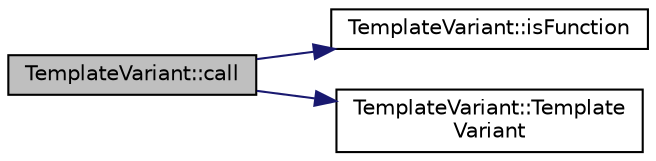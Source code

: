 digraph "TemplateVariant::call"
{
 // LATEX_PDF_SIZE
  edge [fontname="Helvetica",fontsize="10",labelfontname="Helvetica",labelfontsize="10"];
  node [fontname="Helvetica",fontsize="10",shape=record];
  rankdir="LR";
  Node1 [label="TemplateVariant::call",height=0.2,width=0.4,color="black", fillcolor="grey75", style="filled", fontcolor="black",tooltip=" "];
  Node1 -> Node2 [color="midnightblue",fontsize="10",style="solid",fontname="Helvetica"];
  Node2 [label="TemplateVariant::isFunction",height=0.2,width=0.4,color="black", fillcolor="white", style="filled",URL="$classTemplateVariant.html#a36070c5173b2ca14ebc1b7245974690c",tooltip=" "];
  Node1 -> Node3 [color="midnightblue",fontsize="10",style="solid",fontname="Helvetica"];
  Node3 [label="TemplateVariant::Template\lVariant",height=0.2,width=0.4,color="black", fillcolor="white", style="filled",URL="$classTemplateVariant.html#a56e1f12ff7f2fc2f9c5d269495161201",tooltip=" "];
}
